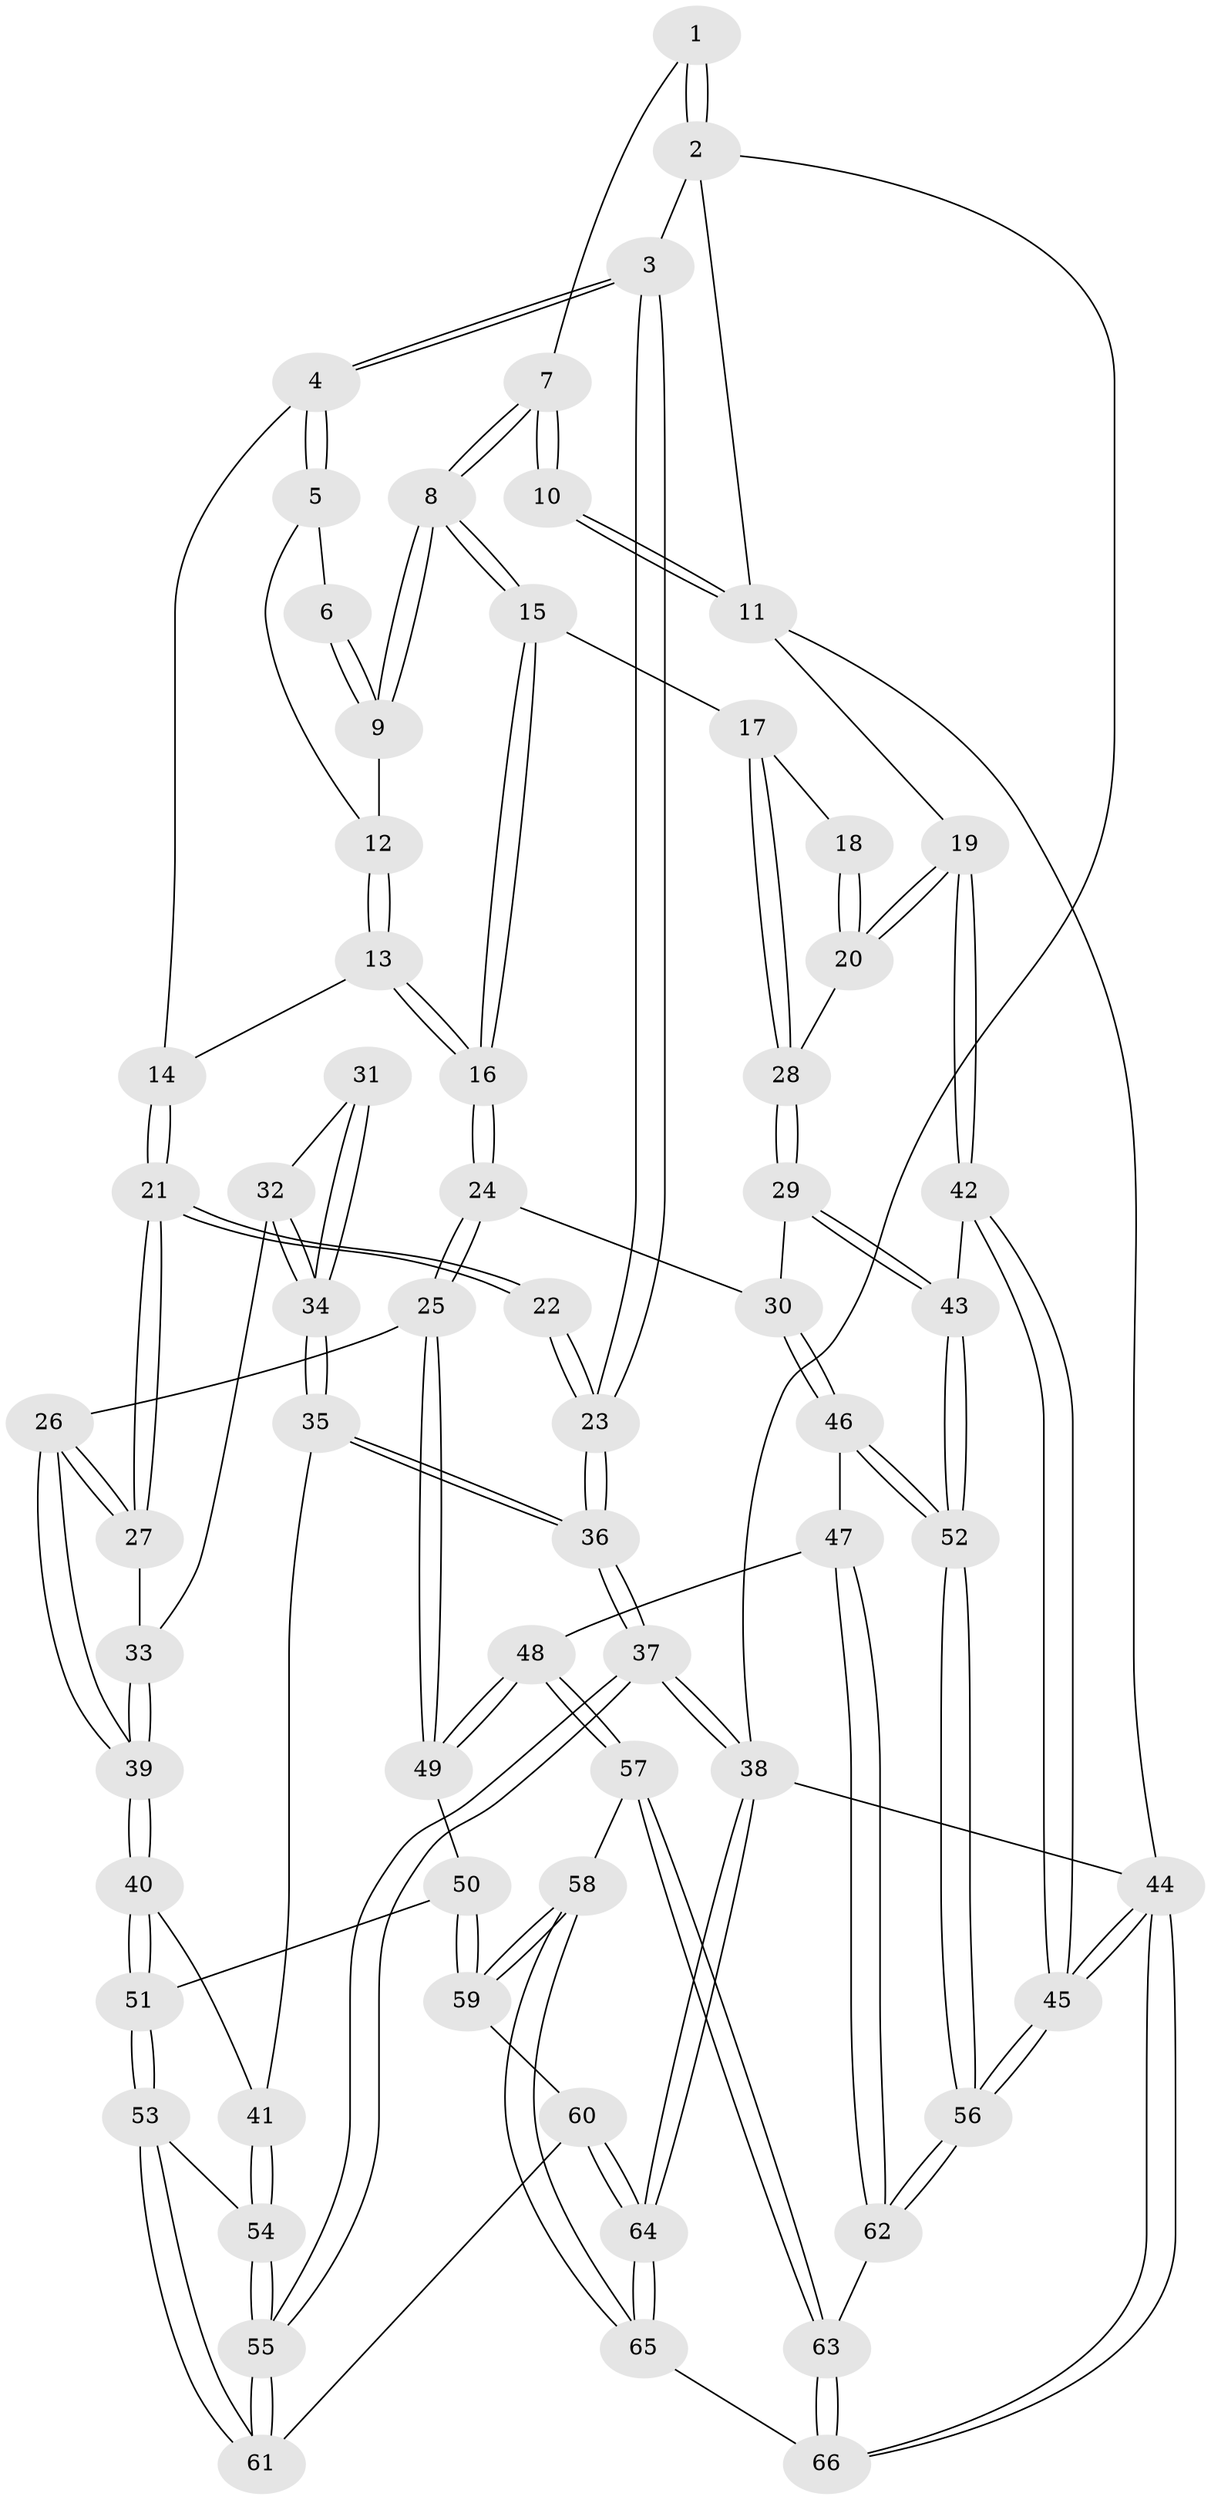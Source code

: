 // coarse degree distribution, {3: 0.25925925925925924, 4: 0.4444444444444444, 2: 0.18518518518518517, 5: 0.1111111111111111}
// Generated by graph-tools (version 1.1) at 2025/38/03/04/25 23:38:34]
// undirected, 66 vertices, 162 edges
graph export_dot {
  node [color=gray90,style=filled];
  1 [pos="+0.5990642814861237+0"];
  2 [pos="+0+0"];
  3 [pos="+0+0"];
  4 [pos="+0.07453919530884007+0.024636533360057063"];
  5 [pos="+0.42323988554588327+0.13455129297897508"];
  6 [pos="+0.5673919666724225+0"];
  7 [pos="+0.7339502804683976+0"];
  8 [pos="+0.6258462981160401+0.2536644168535928"];
  9 [pos="+0.5525980677421796+0.16460512581186407"];
  10 [pos="+1+0"];
  11 [pos="+1+0"];
  12 [pos="+0.4339407209182757+0.1493557526514127"];
  13 [pos="+0.43062921114997454+0.28755308579990496"];
  14 [pos="+0.38439201348772145+0.29424986724596924"];
  15 [pos="+0.639571989055511+0.2966287206248632"];
  16 [pos="+0.5477404692691255+0.3506709265777872"];
  17 [pos="+0.7103876069452336+0.3097620382558786"];
  18 [pos="+0.9113952372448794+0.07808130170030703"];
  19 [pos="+1+0.39259047861967517"];
  20 [pos="+0.9192282482222018+0.42002705533988693"];
  21 [pos="+0.29148777759592304+0.40277608668565934"];
  22 [pos="+0.03771393495159602+0.2195595927416509"];
  23 [pos="+0+0"];
  24 [pos="+0.4951764655341578+0.5053608557479142"];
  25 [pos="+0.42704524334957694+0.544150690551509"];
  26 [pos="+0.41513105878170187+0.5390190549784417"];
  27 [pos="+0.3077859030163634+0.4640230122848053"];
  28 [pos="+0.8234549694521164+0.4570089136268204"];
  29 [pos="+0.7995664955583387+0.5617279742739866"];
  30 [pos="+0.6505054071337684+0.586905132697454"];
  31 [pos="+0.08910291137234885+0.3564927431302919"];
  32 [pos="+0.16690580890255183+0.49465276600757285"];
  33 [pos="+0.2532235108752602+0.49339465487340545"];
  34 [pos="+0.08668980021077388+0.5987186124650304"];
  35 [pos="+0.06791218181709903+0.634507427723118"];
  36 [pos="+0+0.7197787811831221"];
  37 [pos="+0+1"];
  38 [pos="+0+1"];
  39 [pos="+0.19741391241896653+0.6428384306030804"];
  40 [pos="+0.19191122362297278+0.6493589439240829"];
  41 [pos="+0.18153897912321648+0.6499395094369762"];
  42 [pos="+1+0.4979394533557689"];
  43 [pos="+0.8321159392105788+0.6224785934025308"];
  44 [pos="+1+1"];
  45 [pos="+1+1"];
  46 [pos="+0.5885101133409331+0.7560386561377832"];
  47 [pos="+0.5712753408543593+0.7656988021545792"];
  48 [pos="+0.5415229759235077+0.7731611578541592"];
  49 [pos="+0.4187870574151472+0.6659554827722918"];
  50 [pos="+0.37463688762503883+0.7010533044774624"];
  51 [pos="+0.286820669746068+0.721978588923141"];
  52 [pos="+0.8986266547845273+0.8155327880036789"];
  53 [pos="+0.26649025053673187+0.7732745818598414"];
  54 [pos="+0.1841773210953352+0.8167812149647442"];
  55 [pos="+0.06445383044838737+0.9309656190787938"];
  56 [pos="+0.9029336976891721+0.8213529086880673"];
  57 [pos="+0.5102631523143234+0.8469390839322337"];
  58 [pos="+0.4706555753010558+0.8846000299678919"];
  59 [pos="+0.37665754125231576+0.8629127685170944"];
  60 [pos="+0.333073388899486+0.8809993661120413"];
  61 [pos="+0.3184959042384484+0.874685705365266"];
  62 [pos="+0.6757301414043+0.9267015528707144"];
  63 [pos="+0.6428359346643981+0.9606912146908541"];
  64 [pos="+0.3145905407705118+1"];
  65 [pos="+0.47621439950452543+1"];
  66 [pos="+0.5578631534632962+1"];
  1 -- 2;
  1 -- 2;
  1 -- 7;
  2 -- 3;
  2 -- 11;
  2 -- 38;
  3 -- 4;
  3 -- 4;
  3 -- 23;
  3 -- 23;
  4 -- 5;
  4 -- 5;
  4 -- 14;
  5 -- 6;
  5 -- 12;
  6 -- 9;
  6 -- 9;
  7 -- 8;
  7 -- 8;
  7 -- 10;
  7 -- 10;
  8 -- 9;
  8 -- 9;
  8 -- 15;
  8 -- 15;
  9 -- 12;
  10 -- 11;
  10 -- 11;
  11 -- 19;
  11 -- 44;
  12 -- 13;
  12 -- 13;
  13 -- 14;
  13 -- 16;
  13 -- 16;
  14 -- 21;
  14 -- 21;
  15 -- 16;
  15 -- 16;
  15 -- 17;
  16 -- 24;
  16 -- 24;
  17 -- 18;
  17 -- 28;
  17 -- 28;
  18 -- 20;
  18 -- 20;
  19 -- 20;
  19 -- 20;
  19 -- 42;
  19 -- 42;
  20 -- 28;
  21 -- 22;
  21 -- 22;
  21 -- 27;
  21 -- 27;
  22 -- 23;
  22 -- 23;
  23 -- 36;
  23 -- 36;
  24 -- 25;
  24 -- 25;
  24 -- 30;
  25 -- 26;
  25 -- 49;
  25 -- 49;
  26 -- 27;
  26 -- 27;
  26 -- 39;
  26 -- 39;
  27 -- 33;
  28 -- 29;
  28 -- 29;
  29 -- 30;
  29 -- 43;
  29 -- 43;
  30 -- 46;
  30 -- 46;
  31 -- 32;
  31 -- 34;
  31 -- 34;
  32 -- 33;
  32 -- 34;
  32 -- 34;
  33 -- 39;
  33 -- 39;
  34 -- 35;
  34 -- 35;
  35 -- 36;
  35 -- 36;
  35 -- 41;
  36 -- 37;
  36 -- 37;
  37 -- 38;
  37 -- 38;
  37 -- 55;
  37 -- 55;
  38 -- 64;
  38 -- 64;
  38 -- 44;
  39 -- 40;
  39 -- 40;
  40 -- 41;
  40 -- 51;
  40 -- 51;
  41 -- 54;
  41 -- 54;
  42 -- 43;
  42 -- 45;
  42 -- 45;
  43 -- 52;
  43 -- 52;
  44 -- 45;
  44 -- 45;
  44 -- 66;
  44 -- 66;
  45 -- 56;
  45 -- 56;
  46 -- 47;
  46 -- 52;
  46 -- 52;
  47 -- 48;
  47 -- 62;
  47 -- 62;
  48 -- 49;
  48 -- 49;
  48 -- 57;
  48 -- 57;
  49 -- 50;
  50 -- 51;
  50 -- 59;
  50 -- 59;
  51 -- 53;
  51 -- 53;
  52 -- 56;
  52 -- 56;
  53 -- 54;
  53 -- 61;
  53 -- 61;
  54 -- 55;
  54 -- 55;
  55 -- 61;
  55 -- 61;
  56 -- 62;
  56 -- 62;
  57 -- 58;
  57 -- 63;
  57 -- 63;
  58 -- 59;
  58 -- 59;
  58 -- 65;
  58 -- 65;
  59 -- 60;
  60 -- 61;
  60 -- 64;
  60 -- 64;
  62 -- 63;
  63 -- 66;
  63 -- 66;
  64 -- 65;
  64 -- 65;
  65 -- 66;
}
